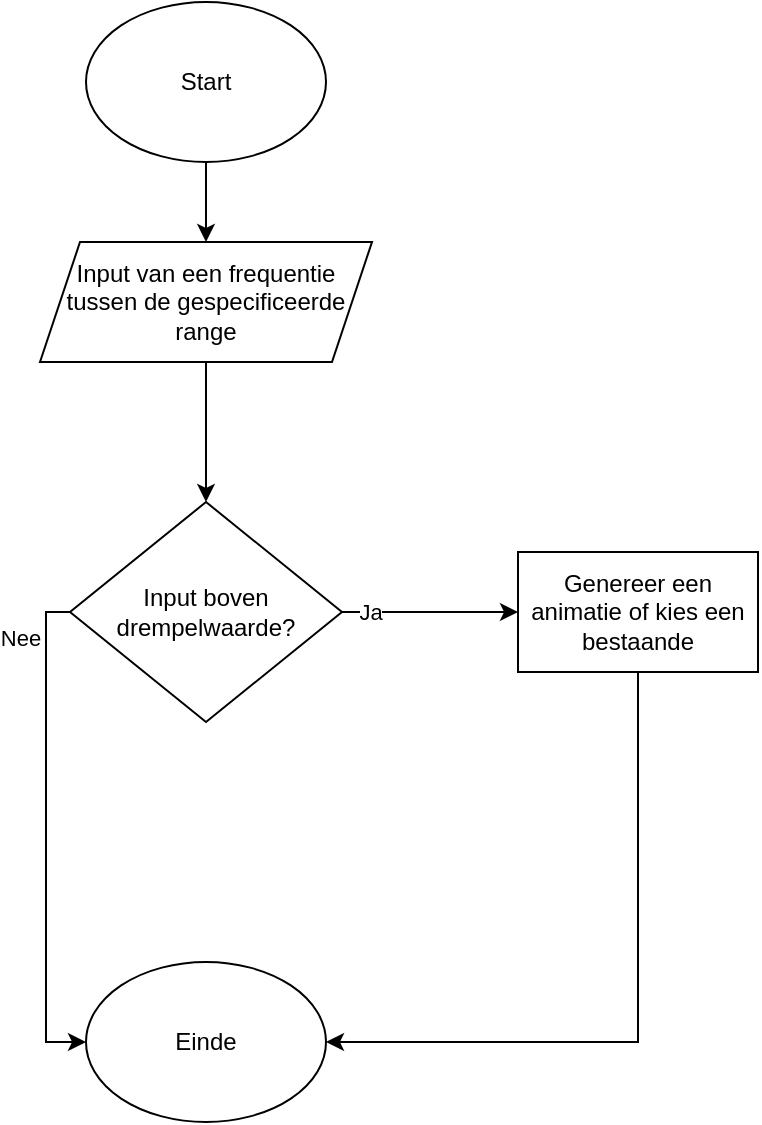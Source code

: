 <mxfile version="16.5.6" type="embed"><diagram id="-9Z5Yty26-CtUfUlSzpz" name="Page-1"><mxGraphModel dx="826" dy="809" grid="1" gridSize="10" guides="1" tooltips="1" connect="1" arrows="1" fold="1" page="1" pageScale="1" pageWidth="827" pageHeight="1169" math="0" shadow="0"><root><mxCell id="0"/><mxCell id="1" parent="0"/><mxCell id="5" value="" style="edgeStyle=orthogonalEdgeStyle;rounded=0;orthogonalLoop=1;jettySize=auto;html=1;" edge="1" parent="1" source="3" target="4"><mxGeometry relative="1" as="geometry"/></mxCell><mxCell id="3" value="Start" style="ellipse;whiteSpace=wrap;html=1;" vertex="1" parent="1"><mxGeometry x="354" y="190" width="120" height="80" as="geometry"/></mxCell><mxCell id="7" value="" style="edgeStyle=orthogonalEdgeStyle;rounded=0;orthogonalLoop=1;jettySize=auto;html=1;" edge="1" parent="1" source="4" target="6"><mxGeometry relative="1" as="geometry"/></mxCell><mxCell id="4" value="Input van een frequentie tussen de gespecificeerde range" style="shape=parallelogram;perimeter=parallelogramPerimeter;whiteSpace=wrap;html=1;fixedSize=1;" vertex="1" parent="1"><mxGeometry x="331" y="310" width="166" height="60" as="geometry"/></mxCell><mxCell id="9" value="" style="edgeStyle=orthogonalEdgeStyle;rounded=0;orthogonalLoop=1;jettySize=auto;html=1;entryX=0;entryY=0.5;entryDx=0;entryDy=0;" edge="1" parent="1" source="6" target="11"><mxGeometry relative="1" as="geometry"><mxPoint x="258" y="495" as="targetPoint"/><Array as="points"><mxPoint x="334" y="495"/><mxPoint x="334" y="710"/></Array></mxGeometry></mxCell><mxCell id="10" value="Nee" style="edgeLabel;html=1;align=center;verticalAlign=middle;resizable=0;points=[];" vertex="1" connectable="0" parent="9"><mxGeometry x="-0.802" relative="1" as="geometry"><mxPoint x="-13" as="offset"/></mxGeometry></mxCell><mxCell id="13" value="" style="edgeStyle=orthogonalEdgeStyle;rounded=0;orthogonalLoop=1;jettySize=auto;html=1;" edge="1" parent="1" source="6" target="12"><mxGeometry relative="1" as="geometry"/></mxCell><mxCell id="14" value="Ja" style="edgeLabel;html=1;align=center;verticalAlign=middle;resizable=0;points=[];" vertex="1" connectable="0" parent="13"><mxGeometry x="-0.705" y="-1" relative="1" as="geometry"><mxPoint x="1" y="-1" as="offset"/></mxGeometry></mxCell><mxCell id="6" value="Input boven drempelwaarde?" style="rhombus;whiteSpace=wrap;html=1;" vertex="1" parent="1"><mxGeometry x="346" y="440" width="136" height="110" as="geometry"/></mxCell><mxCell id="11" value="Einde" style="ellipse;whiteSpace=wrap;html=1;" vertex="1" parent="1"><mxGeometry x="354" y="670" width="120" height="80" as="geometry"/></mxCell><mxCell id="15" style="edgeStyle=orthogonalEdgeStyle;rounded=0;orthogonalLoop=1;jettySize=auto;html=1;exitX=0.5;exitY=1;exitDx=0;exitDy=0;entryX=1;entryY=0.5;entryDx=0;entryDy=0;" edge="1" parent="1" source="12" target="11"><mxGeometry relative="1" as="geometry"/></mxCell><mxCell id="12" value="Genereer een animatie of kies een bestaande" style="whiteSpace=wrap;html=1;" vertex="1" parent="1"><mxGeometry x="570" y="465" width="120" height="60" as="geometry"/></mxCell></root></mxGraphModel></diagram></mxfile>